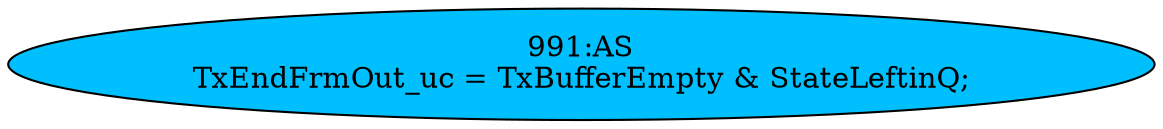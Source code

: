 strict digraph "" {
	node [label="\N"];
	"991:AS"	 [ast="<pyverilog.vparser.ast.Assign object at 0x7f83b382f2d0>",
		def_var="['TxEndFrmOut_uc']",
		fillcolor=deepskyblue,
		label="991:AS
TxEndFrmOut_uc = TxBufferEmpty & StateLeftinQ;",
		statements="[]",
		style=filled,
		typ=Assign,
		use_var="['TxBufferEmpty', 'StateLeftinQ']"];
}
